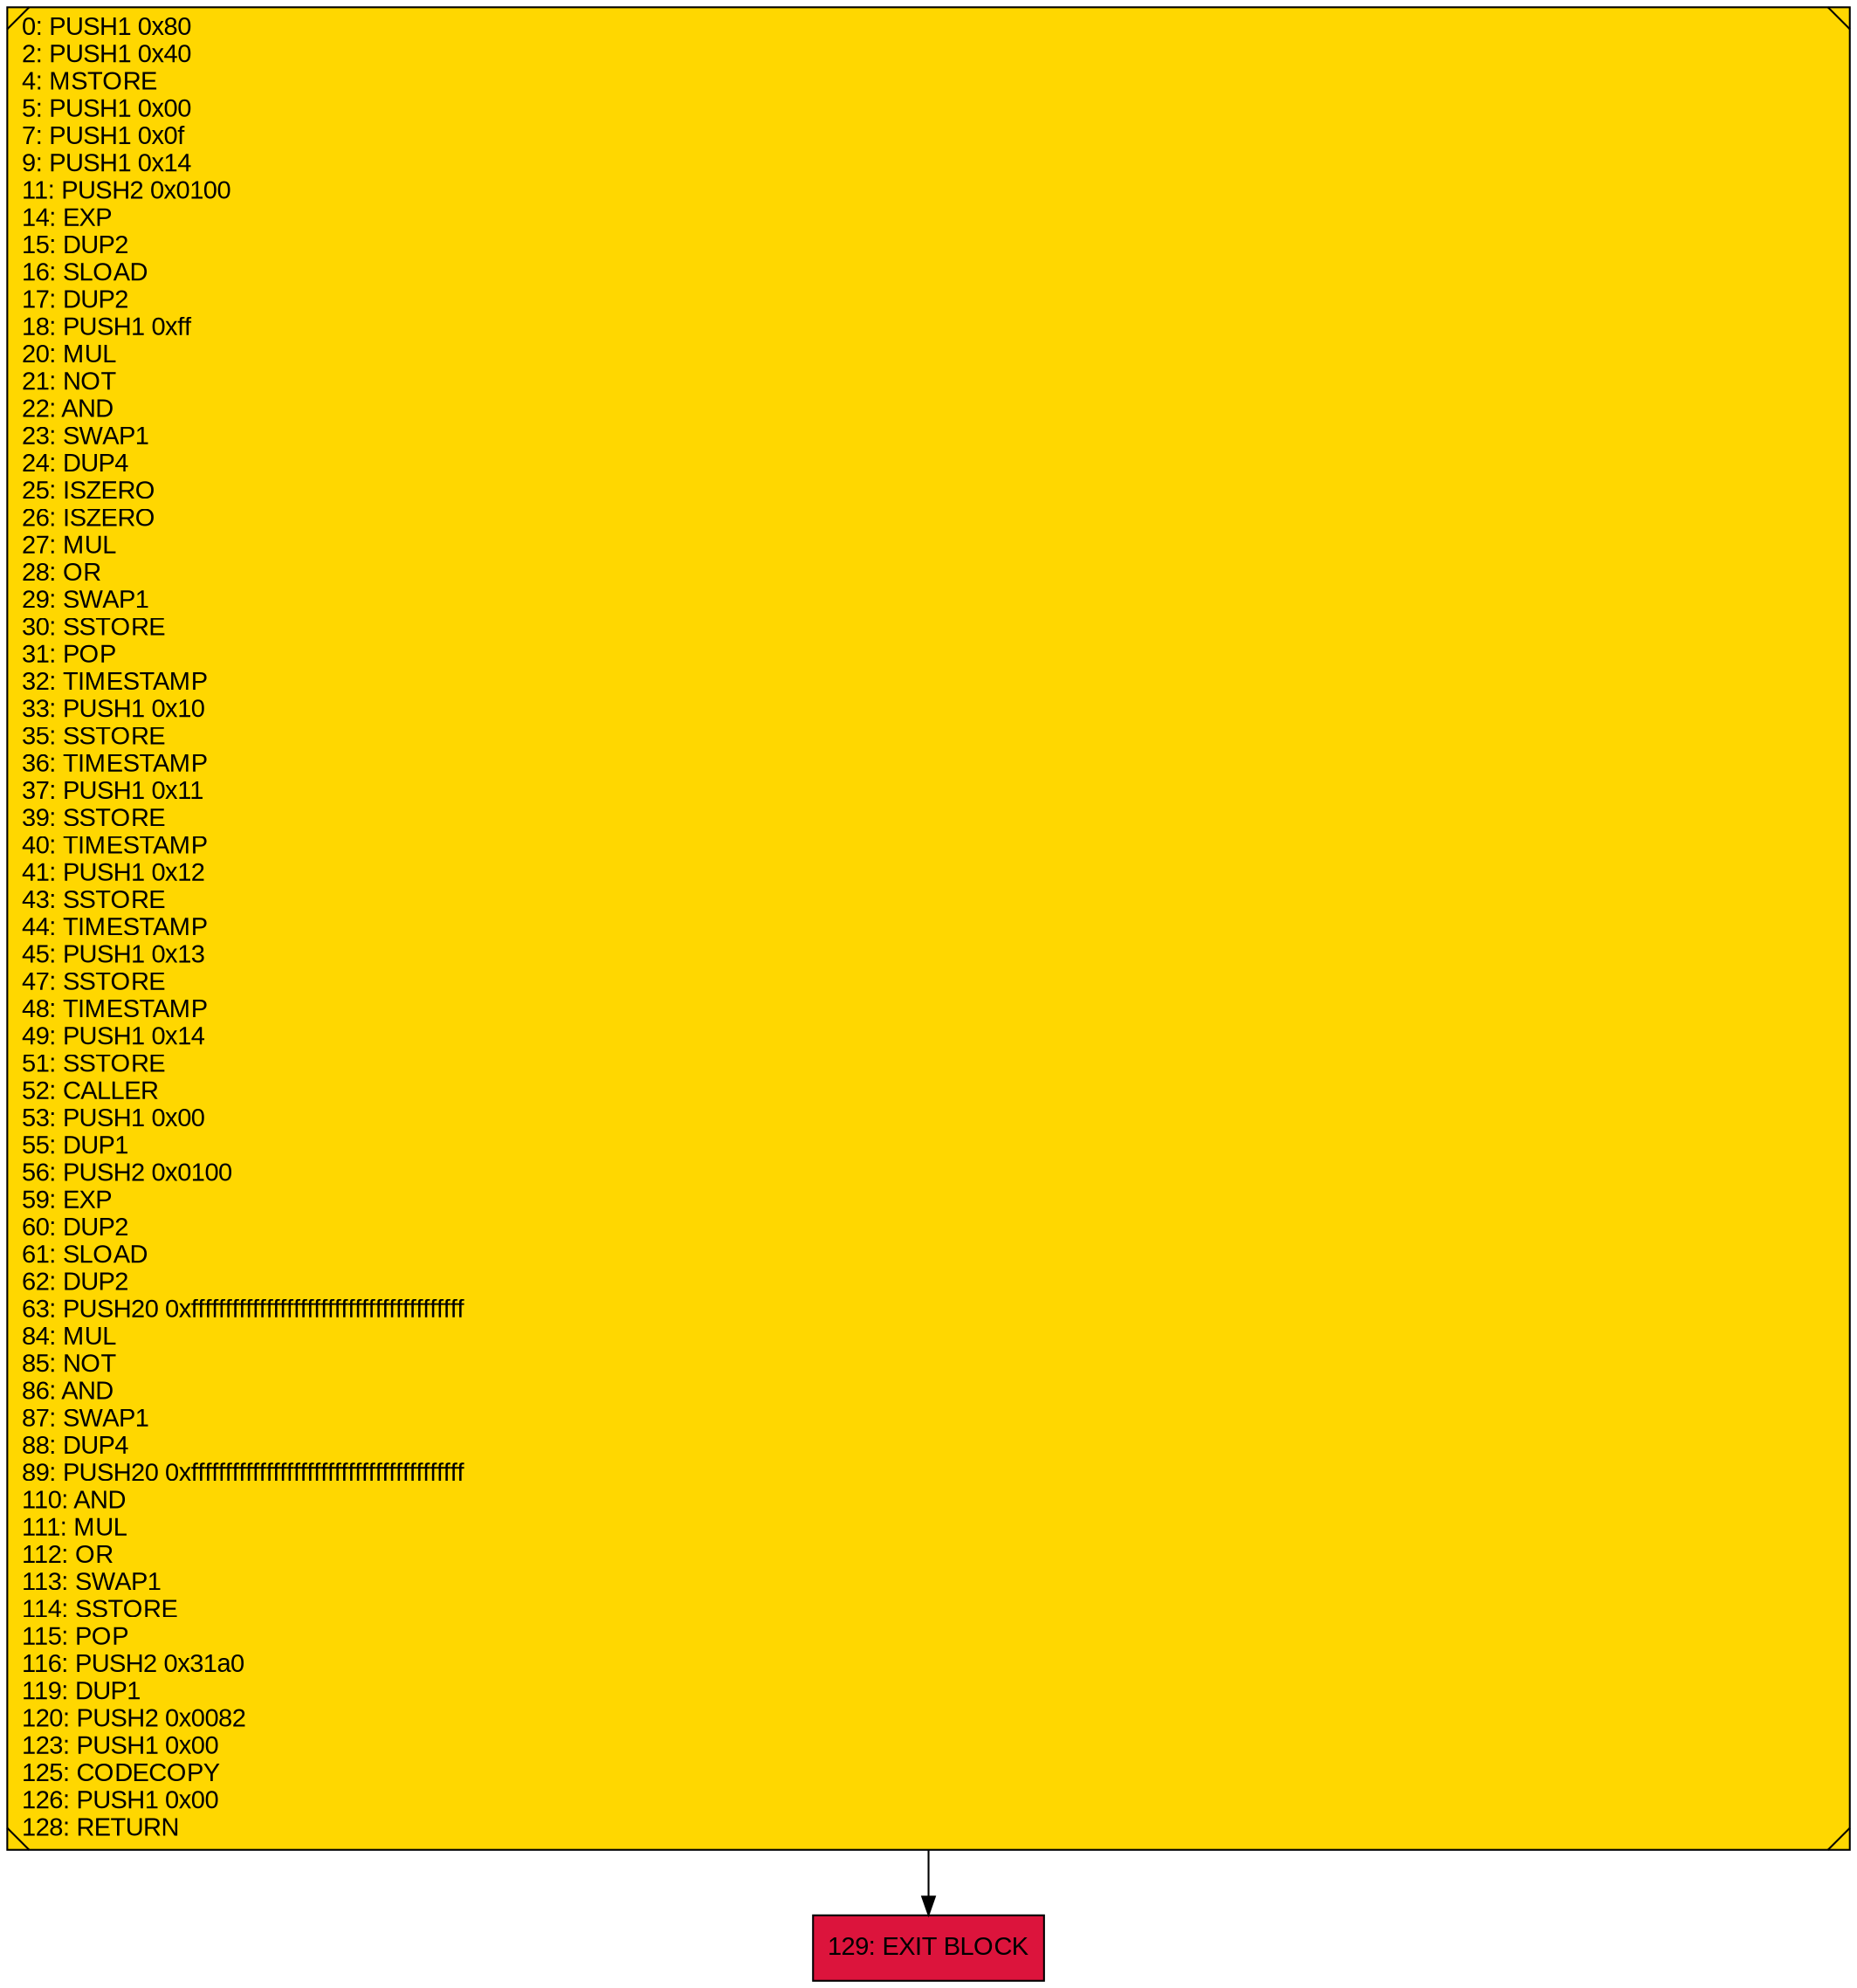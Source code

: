 digraph G {
bgcolor=transparent rankdir=UD;
node [shape=box style=filled color=black fillcolor=white fontname=arial fontcolor=black];
129 [label="129: EXIT BLOCK\l" fillcolor=crimson ];
0 [label="0: PUSH1 0x80\l2: PUSH1 0x40\l4: MSTORE\l5: PUSH1 0x00\l7: PUSH1 0x0f\l9: PUSH1 0x14\l11: PUSH2 0x0100\l14: EXP\l15: DUP2\l16: SLOAD\l17: DUP2\l18: PUSH1 0xff\l20: MUL\l21: NOT\l22: AND\l23: SWAP1\l24: DUP4\l25: ISZERO\l26: ISZERO\l27: MUL\l28: OR\l29: SWAP1\l30: SSTORE\l31: POP\l32: TIMESTAMP\l33: PUSH1 0x10\l35: SSTORE\l36: TIMESTAMP\l37: PUSH1 0x11\l39: SSTORE\l40: TIMESTAMP\l41: PUSH1 0x12\l43: SSTORE\l44: TIMESTAMP\l45: PUSH1 0x13\l47: SSTORE\l48: TIMESTAMP\l49: PUSH1 0x14\l51: SSTORE\l52: CALLER\l53: PUSH1 0x00\l55: DUP1\l56: PUSH2 0x0100\l59: EXP\l60: DUP2\l61: SLOAD\l62: DUP2\l63: PUSH20 0xffffffffffffffffffffffffffffffffffffffff\l84: MUL\l85: NOT\l86: AND\l87: SWAP1\l88: DUP4\l89: PUSH20 0xffffffffffffffffffffffffffffffffffffffff\l110: AND\l111: MUL\l112: OR\l113: SWAP1\l114: SSTORE\l115: POP\l116: PUSH2 0x31a0\l119: DUP1\l120: PUSH2 0x0082\l123: PUSH1 0x00\l125: CODECOPY\l126: PUSH1 0x00\l128: RETURN\l" shape=Msquare fillcolor=gold ];
0 -> 129;
}